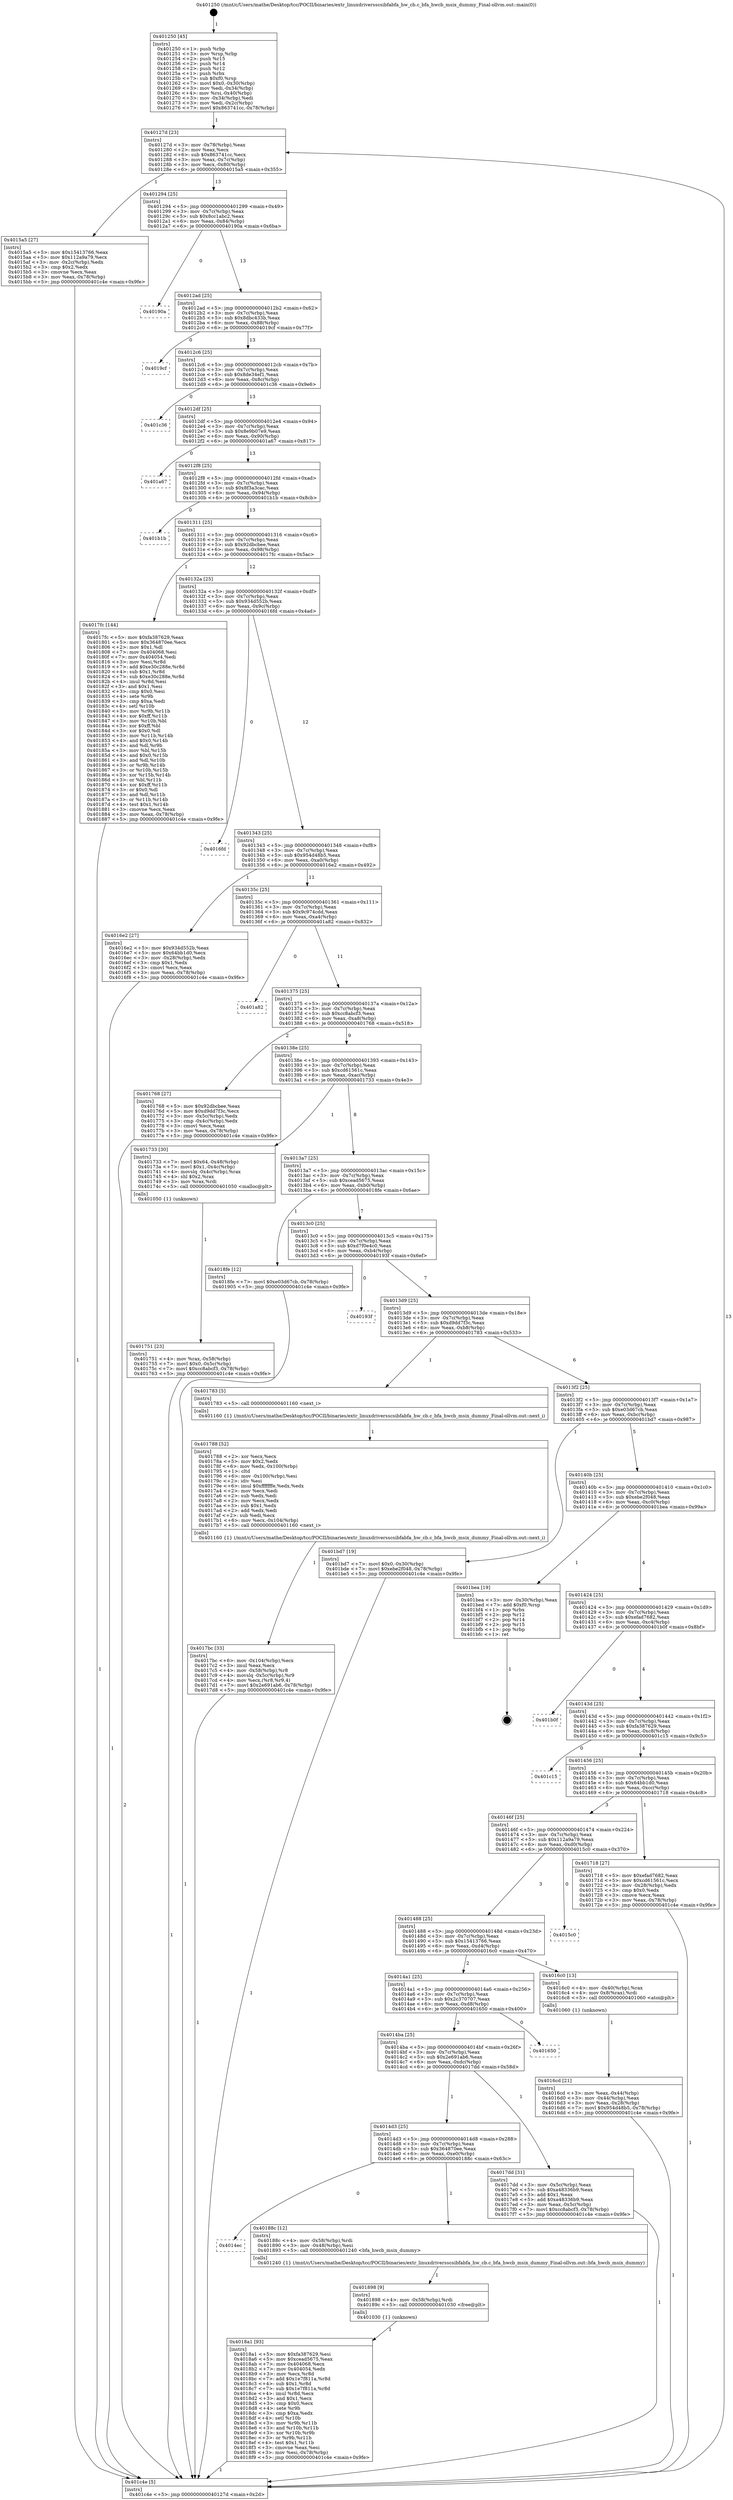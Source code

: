digraph "0x401250" {
  label = "0x401250 (/mnt/c/Users/mathe/Desktop/tcc/POCII/binaries/extr_linuxdriversscsibfabfa_hw_cb.c_bfa_hwcb_msix_dummy_Final-ollvm.out::main(0))"
  labelloc = "t"
  node[shape=record]

  Entry [label="",width=0.3,height=0.3,shape=circle,fillcolor=black,style=filled]
  "0x40127d" [label="{
     0x40127d [23]\l
     | [instrs]\l
     &nbsp;&nbsp;0x40127d \<+3\>: mov -0x78(%rbp),%eax\l
     &nbsp;&nbsp;0x401280 \<+2\>: mov %eax,%ecx\l
     &nbsp;&nbsp;0x401282 \<+6\>: sub $0x863741cc,%ecx\l
     &nbsp;&nbsp;0x401288 \<+3\>: mov %eax,-0x7c(%rbp)\l
     &nbsp;&nbsp;0x40128b \<+3\>: mov %ecx,-0x80(%rbp)\l
     &nbsp;&nbsp;0x40128e \<+6\>: je 00000000004015a5 \<main+0x355\>\l
  }"]
  "0x4015a5" [label="{
     0x4015a5 [27]\l
     | [instrs]\l
     &nbsp;&nbsp;0x4015a5 \<+5\>: mov $0x15413766,%eax\l
     &nbsp;&nbsp;0x4015aa \<+5\>: mov $0x112a9a79,%ecx\l
     &nbsp;&nbsp;0x4015af \<+3\>: mov -0x2c(%rbp),%edx\l
     &nbsp;&nbsp;0x4015b2 \<+3\>: cmp $0x2,%edx\l
     &nbsp;&nbsp;0x4015b5 \<+3\>: cmovne %ecx,%eax\l
     &nbsp;&nbsp;0x4015b8 \<+3\>: mov %eax,-0x78(%rbp)\l
     &nbsp;&nbsp;0x4015bb \<+5\>: jmp 0000000000401c4e \<main+0x9fe\>\l
  }"]
  "0x401294" [label="{
     0x401294 [25]\l
     | [instrs]\l
     &nbsp;&nbsp;0x401294 \<+5\>: jmp 0000000000401299 \<main+0x49\>\l
     &nbsp;&nbsp;0x401299 \<+3\>: mov -0x7c(%rbp),%eax\l
     &nbsp;&nbsp;0x40129c \<+5\>: sub $0x8cc1abc2,%eax\l
     &nbsp;&nbsp;0x4012a1 \<+6\>: mov %eax,-0x84(%rbp)\l
     &nbsp;&nbsp;0x4012a7 \<+6\>: je 000000000040190a \<main+0x6ba\>\l
  }"]
  "0x401c4e" [label="{
     0x401c4e [5]\l
     | [instrs]\l
     &nbsp;&nbsp;0x401c4e \<+5\>: jmp 000000000040127d \<main+0x2d\>\l
  }"]
  "0x401250" [label="{
     0x401250 [45]\l
     | [instrs]\l
     &nbsp;&nbsp;0x401250 \<+1\>: push %rbp\l
     &nbsp;&nbsp;0x401251 \<+3\>: mov %rsp,%rbp\l
     &nbsp;&nbsp;0x401254 \<+2\>: push %r15\l
     &nbsp;&nbsp;0x401256 \<+2\>: push %r14\l
     &nbsp;&nbsp;0x401258 \<+2\>: push %r12\l
     &nbsp;&nbsp;0x40125a \<+1\>: push %rbx\l
     &nbsp;&nbsp;0x40125b \<+7\>: sub $0xf0,%rsp\l
     &nbsp;&nbsp;0x401262 \<+7\>: movl $0x0,-0x30(%rbp)\l
     &nbsp;&nbsp;0x401269 \<+3\>: mov %edi,-0x34(%rbp)\l
     &nbsp;&nbsp;0x40126c \<+4\>: mov %rsi,-0x40(%rbp)\l
     &nbsp;&nbsp;0x401270 \<+3\>: mov -0x34(%rbp),%edi\l
     &nbsp;&nbsp;0x401273 \<+3\>: mov %edi,-0x2c(%rbp)\l
     &nbsp;&nbsp;0x401276 \<+7\>: movl $0x863741cc,-0x78(%rbp)\l
  }"]
  Exit [label="",width=0.3,height=0.3,shape=circle,fillcolor=black,style=filled,peripheries=2]
  "0x40190a" [label="{
     0x40190a\l
  }", style=dashed]
  "0x4012ad" [label="{
     0x4012ad [25]\l
     | [instrs]\l
     &nbsp;&nbsp;0x4012ad \<+5\>: jmp 00000000004012b2 \<main+0x62\>\l
     &nbsp;&nbsp;0x4012b2 \<+3\>: mov -0x7c(%rbp),%eax\l
     &nbsp;&nbsp;0x4012b5 \<+5\>: sub $0x8dbc433b,%eax\l
     &nbsp;&nbsp;0x4012ba \<+6\>: mov %eax,-0x88(%rbp)\l
     &nbsp;&nbsp;0x4012c0 \<+6\>: je 00000000004019cf \<main+0x77f\>\l
  }"]
  "0x4018a1" [label="{
     0x4018a1 [93]\l
     | [instrs]\l
     &nbsp;&nbsp;0x4018a1 \<+5\>: mov $0xfa387629,%esi\l
     &nbsp;&nbsp;0x4018a6 \<+5\>: mov $0xcead5675,%eax\l
     &nbsp;&nbsp;0x4018ab \<+7\>: mov 0x404068,%ecx\l
     &nbsp;&nbsp;0x4018b2 \<+7\>: mov 0x404054,%edx\l
     &nbsp;&nbsp;0x4018b9 \<+3\>: mov %ecx,%r8d\l
     &nbsp;&nbsp;0x4018bc \<+7\>: add $0x1e7f811a,%r8d\l
     &nbsp;&nbsp;0x4018c3 \<+4\>: sub $0x1,%r8d\l
     &nbsp;&nbsp;0x4018c7 \<+7\>: sub $0x1e7f811a,%r8d\l
     &nbsp;&nbsp;0x4018ce \<+4\>: imul %r8d,%ecx\l
     &nbsp;&nbsp;0x4018d2 \<+3\>: and $0x1,%ecx\l
     &nbsp;&nbsp;0x4018d5 \<+3\>: cmp $0x0,%ecx\l
     &nbsp;&nbsp;0x4018d8 \<+4\>: sete %r9b\l
     &nbsp;&nbsp;0x4018dc \<+3\>: cmp $0xa,%edx\l
     &nbsp;&nbsp;0x4018df \<+4\>: setl %r10b\l
     &nbsp;&nbsp;0x4018e3 \<+3\>: mov %r9b,%r11b\l
     &nbsp;&nbsp;0x4018e6 \<+3\>: and %r10b,%r11b\l
     &nbsp;&nbsp;0x4018e9 \<+3\>: xor %r10b,%r9b\l
     &nbsp;&nbsp;0x4018ec \<+3\>: or %r9b,%r11b\l
     &nbsp;&nbsp;0x4018ef \<+4\>: test $0x1,%r11b\l
     &nbsp;&nbsp;0x4018f3 \<+3\>: cmovne %eax,%esi\l
     &nbsp;&nbsp;0x4018f6 \<+3\>: mov %esi,-0x78(%rbp)\l
     &nbsp;&nbsp;0x4018f9 \<+5\>: jmp 0000000000401c4e \<main+0x9fe\>\l
  }"]
  "0x4019cf" [label="{
     0x4019cf\l
  }", style=dashed]
  "0x4012c6" [label="{
     0x4012c6 [25]\l
     | [instrs]\l
     &nbsp;&nbsp;0x4012c6 \<+5\>: jmp 00000000004012cb \<main+0x7b\>\l
     &nbsp;&nbsp;0x4012cb \<+3\>: mov -0x7c(%rbp),%eax\l
     &nbsp;&nbsp;0x4012ce \<+5\>: sub $0x8de34ef1,%eax\l
     &nbsp;&nbsp;0x4012d3 \<+6\>: mov %eax,-0x8c(%rbp)\l
     &nbsp;&nbsp;0x4012d9 \<+6\>: je 0000000000401c36 \<main+0x9e6\>\l
  }"]
  "0x401898" [label="{
     0x401898 [9]\l
     | [instrs]\l
     &nbsp;&nbsp;0x401898 \<+4\>: mov -0x58(%rbp),%rdi\l
     &nbsp;&nbsp;0x40189c \<+5\>: call 0000000000401030 \<free@plt\>\l
     | [calls]\l
     &nbsp;&nbsp;0x401030 \{1\} (unknown)\l
  }"]
  "0x401c36" [label="{
     0x401c36\l
  }", style=dashed]
  "0x4012df" [label="{
     0x4012df [25]\l
     | [instrs]\l
     &nbsp;&nbsp;0x4012df \<+5\>: jmp 00000000004012e4 \<main+0x94\>\l
     &nbsp;&nbsp;0x4012e4 \<+3\>: mov -0x7c(%rbp),%eax\l
     &nbsp;&nbsp;0x4012e7 \<+5\>: sub $0x8e9b07e9,%eax\l
     &nbsp;&nbsp;0x4012ec \<+6\>: mov %eax,-0x90(%rbp)\l
     &nbsp;&nbsp;0x4012f2 \<+6\>: je 0000000000401a67 \<main+0x817\>\l
  }"]
  "0x4014ec" [label="{
     0x4014ec\l
  }", style=dashed]
  "0x401a67" [label="{
     0x401a67\l
  }", style=dashed]
  "0x4012f8" [label="{
     0x4012f8 [25]\l
     | [instrs]\l
     &nbsp;&nbsp;0x4012f8 \<+5\>: jmp 00000000004012fd \<main+0xad\>\l
     &nbsp;&nbsp;0x4012fd \<+3\>: mov -0x7c(%rbp),%eax\l
     &nbsp;&nbsp;0x401300 \<+5\>: sub $0x8f3a3cac,%eax\l
     &nbsp;&nbsp;0x401305 \<+6\>: mov %eax,-0x94(%rbp)\l
     &nbsp;&nbsp;0x40130b \<+6\>: je 0000000000401b1b \<main+0x8cb\>\l
  }"]
  "0x40188c" [label="{
     0x40188c [12]\l
     | [instrs]\l
     &nbsp;&nbsp;0x40188c \<+4\>: mov -0x58(%rbp),%rdi\l
     &nbsp;&nbsp;0x401890 \<+3\>: mov -0x48(%rbp),%esi\l
     &nbsp;&nbsp;0x401893 \<+5\>: call 0000000000401240 \<bfa_hwcb_msix_dummy\>\l
     | [calls]\l
     &nbsp;&nbsp;0x401240 \{1\} (/mnt/c/Users/mathe/Desktop/tcc/POCII/binaries/extr_linuxdriversscsibfabfa_hw_cb.c_bfa_hwcb_msix_dummy_Final-ollvm.out::bfa_hwcb_msix_dummy)\l
  }"]
  "0x401b1b" [label="{
     0x401b1b\l
  }", style=dashed]
  "0x401311" [label="{
     0x401311 [25]\l
     | [instrs]\l
     &nbsp;&nbsp;0x401311 \<+5\>: jmp 0000000000401316 \<main+0xc6\>\l
     &nbsp;&nbsp;0x401316 \<+3\>: mov -0x7c(%rbp),%eax\l
     &nbsp;&nbsp;0x401319 \<+5\>: sub $0x92dbcbee,%eax\l
     &nbsp;&nbsp;0x40131e \<+6\>: mov %eax,-0x98(%rbp)\l
     &nbsp;&nbsp;0x401324 \<+6\>: je 00000000004017fc \<main+0x5ac\>\l
  }"]
  "0x4014d3" [label="{
     0x4014d3 [25]\l
     | [instrs]\l
     &nbsp;&nbsp;0x4014d3 \<+5\>: jmp 00000000004014d8 \<main+0x288\>\l
     &nbsp;&nbsp;0x4014d8 \<+3\>: mov -0x7c(%rbp),%eax\l
     &nbsp;&nbsp;0x4014db \<+5\>: sub $0x364870ee,%eax\l
     &nbsp;&nbsp;0x4014e0 \<+6\>: mov %eax,-0xe0(%rbp)\l
     &nbsp;&nbsp;0x4014e6 \<+6\>: je 000000000040188c \<main+0x63c\>\l
  }"]
  "0x4017fc" [label="{
     0x4017fc [144]\l
     | [instrs]\l
     &nbsp;&nbsp;0x4017fc \<+5\>: mov $0xfa387629,%eax\l
     &nbsp;&nbsp;0x401801 \<+5\>: mov $0x364870ee,%ecx\l
     &nbsp;&nbsp;0x401806 \<+2\>: mov $0x1,%dl\l
     &nbsp;&nbsp;0x401808 \<+7\>: mov 0x404068,%esi\l
     &nbsp;&nbsp;0x40180f \<+7\>: mov 0x404054,%edi\l
     &nbsp;&nbsp;0x401816 \<+3\>: mov %esi,%r8d\l
     &nbsp;&nbsp;0x401819 \<+7\>: add $0xe30c288e,%r8d\l
     &nbsp;&nbsp;0x401820 \<+4\>: sub $0x1,%r8d\l
     &nbsp;&nbsp;0x401824 \<+7\>: sub $0xe30c288e,%r8d\l
     &nbsp;&nbsp;0x40182b \<+4\>: imul %r8d,%esi\l
     &nbsp;&nbsp;0x40182f \<+3\>: and $0x1,%esi\l
     &nbsp;&nbsp;0x401832 \<+3\>: cmp $0x0,%esi\l
     &nbsp;&nbsp;0x401835 \<+4\>: sete %r9b\l
     &nbsp;&nbsp;0x401839 \<+3\>: cmp $0xa,%edi\l
     &nbsp;&nbsp;0x40183c \<+4\>: setl %r10b\l
     &nbsp;&nbsp;0x401840 \<+3\>: mov %r9b,%r11b\l
     &nbsp;&nbsp;0x401843 \<+4\>: xor $0xff,%r11b\l
     &nbsp;&nbsp;0x401847 \<+3\>: mov %r10b,%bl\l
     &nbsp;&nbsp;0x40184a \<+3\>: xor $0xff,%bl\l
     &nbsp;&nbsp;0x40184d \<+3\>: xor $0x0,%dl\l
     &nbsp;&nbsp;0x401850 \<+3\>: mov %r11b,%r14b\l
     &nbsp;&nbsp;0x401853 \<+4\>: and $0x0,%r14b\l
     &nbsp;&nbsp;0x401857 \<+3\>: and %dl,%r9b\l
     &nbsp;&nbsp;0x40185a \<+3\>: mov %bl,%r15b\l
     &nbsp;&nbsp;0x40185d \<+4\>: and $0x0,%r15b\l
     &nbsp;&nbsp;0x401861 \<+3\>: and %dl,%r10b\l
     &nbsp;&nbsp;0x401864 \<+3\>: or %r9b,%r14b\l
     &nbsp;&nbsp;0x401867 \<+3\>: or %r10b,%r15b\l
     &nbsp;&nbsp;0x40186a \<+3\>: xor %r15b,%r14b\l
     &nbsp;&nbsp;0x40186d \<+3\>: or %bl,%r11b\l
     &nbsp;&nbsp;0x401870 \<+4\>: xor $0xff,%r11b\l
     &nbsp;&nbsp;0x401874 \<+3\>: or $0x0,%dl\l
     &nbsp;&nbsp;0x401877 \<+3\>: and %dl,%r11b\l
     &nbsp;&nbsp;0x40187a \<+3\>: or %r11b,%r14b\l
     &nbsp;&nbsp;0x40187d \<+4\>: test $0x1,%r14b\l
     &nbsp;&nbsp;0x401881 \<+3\>: cmovne %ecx,%eax\l
     &nbsp;&nbsp;0x401884 \<+3\>: mov %eax,-0x78(%rbp)\l
     &nbsp;&nbsp;0x401887 \<+5\>: jmp 0000000000401c4e \<main+0x9fe\>\l
  }"]
  "0x40132a" [label="{
     0x40132a [25]\l
     | [instrs]\l
     &nbsp;&nbsp;0x40132a \<+5\>: jmp 000000000040132f \<main+0xdf\>\l
     &nbsp;&nbsp;0x40132f \<+3\>: mov -0x7c(%rbp),%eax\l
     &nbsp;&nbsp;0x401332 \<+5\>: sub $0x934d552b,%eax\l
     &nbsp;&nbsp;0x401337 \<+6\>: mov %eax,-0x9c(%rbp)\l
     &nbsp;&nbsp;0x40133d \<+6\>: je 00000000004016fd \<main+0x4ad\>\l
  }"]
  "0x4017dd" [label="{
     0x4017dd [31]\l
     | [instrs]\l
     &nbsp;&nbsp;0x4017dd \<+3\>: mov -0x5c(%rbp),%eax\l
     &nbsp;&nbsp;0x4017e0 \<+5\>: sub $0xa48336b9,%eax\l
     &nbsp;&nbsp;0x4017e5 \<+3\>: add $0x1,%eax\l
     &nbsp;&nbsp;0x4017e8 \<+5\>: add $0xa48336b9,%eax\l
     &nbsp;&nbsp;0x4017ed \<+3\>: mov %eax,-0x5c(%rbp)\l
     &nbsp;&nbsp;0x4017f0 \<+7\>: movl $0xcc8abcf3,-0x78(%rbp)\l
     &nbsp;&nbsp;0x4017f7 \<+5\>: jmp 0000000000401c4e \<main+0x9fe\>\l
  }"]
  "0x4016fd" [label="{
     0x4016fd\l
  }", style=dashed]
  "0x401343" [label="{
     0x401343 [25]\l
     | [instrs]\l
     &nbsp;&nbsp;0x401343 \<+5\>: jmp 0000000000401348 \<main+0xf8\>\l
     &nbsp;&nbsp;0x401348 \<+3\>: mov -0x7c(%rbp),%eax\l
     &nbsp;&nbsp;0x40134b \<+5\>: sub $0x954d48b5,%eax\l
     &nbsp;&nbsp;0x401350 \<+6\>: mov %eax,-0xa0(%rbp)\l
     &nbsp;&nbsp;0x401356 \<+6\>: je 00000000004016e2 \<main+0x492\>\l
  }"]
  "0x4014ba" [label="{
     0x4014ba [25]\l
     | [instrs]\l
     &nbsp;&nbsp;0x4014ba \<+5\>: jmp 00000000004014bf \<main+0x26f\>\l
     &nbsp;&nbsp;0x4014bf \<+3\>: mov -0x7c(%rbp),%eax\l
     &nbsp;&nbsp;0x4014c2 \<+5\>: sub $0x2e691ab6,%eax\l
     &nbsp;&nbsp;0x4014c7 \<+6\>: mov %eax,-0xdc(%rbp)\l
     &nbsp;&nbsp;0x4014cd \<+6\>: je 00000000004017dd \<main+0x58d\>\l
  }"]
  "0x4016e2" [label="{
     0x4016e2 [27]\l
     | [instrs]\l
     &nbsp;&nbsp;0x4016e2 \<+5\>: mov $0x934d552b,%eax\l
     &nbsp;&nbsp;0x4016e7 \<+5\>: mov $0x64bb1d0,%ecx\l
     &nbsp;&nbsp;0x4016ec \<+3\>: mov -0x28(%rbp),%edx\l
     &nbsp;&nbsp;0x4016ef \<+3\>: cmp $0x1,%edx\l
     &nbsp;&nbsp;0x4016f2 \<+3\>: cmovl %ecx,%eax\l
     &nbsp;&nbsp;0x4016f5 \<+3\>: mov %eax,-0x78(%rbp)\l
     &nbsp;&nbsp;0x4016f8 \<+5\>: jmp 0000000000401c4e \<main+0x9fe\>\l
  }"]
  "0x40135c" [label="{
     0x40135c [25]\l
     | [instrs]\l
     &nbsp;&nbsp;0x40135c \<+5\>: jmp 0000000000401361 \<main+0x111\>\l
     &nbsp;&nbsp;0x401361 \<+3\>: mov -0x7c(%rbp),%eax\l
     &nbsp;&nbsp;0x401364 \<+5\>: sub $0x9c974cdd,%eax\l
     &nbsp;&nbsp;0x401369 \<+6\>: mov %eax,-0xa4(%rbp)\l
     &nbsp;&nbsp;0x40136f \<+6\>: je 0000000000401a82 \<main+0x832\>\l
  }"]
  "0x401650" [label="{
     0x401650\l
  }", style=dashed]
  "0x401a82" [label="{
     0x401a82\l
  }", style=dashed]
  "0x401375" [label="{
     0x401375 [25]\l
     | [instrs]\l
     &nbsp;&nbsp;0x401375 \<+5\>: jmp 000000000040137a \<main+0x12a\>\l
     &nbsp;&nbsp;0x40137a \<+3\>: mov -0x7c(%rbp),%eax\l
     &nbsp;&nbsp;0x40137d \<+5\>: sub $0xcc8abcf3,%eax\l
     &nbsp;&nbsp;0x401382 \<+6\>: mov %eax,-0xa8(%rbp)\l
     &nbsp;&nbsp;0x401388 \<+6\>: je 0000000000401768 \<main+0x518\>\l
  }"]
  "0x4017bc" [label="{
     0x4017bc [33]\l
     | [instrs]\l
     &nbsp;&nbsp;0x4017bc \<+6\>: mov -0x104(%rbp),%ecx\l
     &nbsp;&nbsp;0x4017c2 \<+3\>: imul %eax,%ecx\l
     &nbsp;&nbsp;0x4017c5 \<+4\>: mov -0x58(%rbp),%r8\l
     &nbsp;&nbsp;0x4017c9 \<+4\>: movslq -0x5c(%rbp),%r9\l
     &nbsp;&nbsp;0x4017cd \<+4\>: mov %ecx,(%r8,%r9,4)\l
     &nbsp;&nbsp;0x4017d1 \<+7\>: movl $0x2e691ab6,-0x78(%rbp)\l
     &nbsp;&nbsp;0x4017d8 \<+5\>: jmp 0000000000401c4e \<main+0x9fe\>\l
  }"]
  "0x401768" [label="{
     0x401768 [27]\l
     | [instrs]\l
     &nbsp;&nbsp;0x401768 \<+5\>: mov $0x92dbcbee,%eax\l
     &nbsp;&nbsp;0x40176d \<+5\>: mov $0xd9dd7f3c,%ecx\l
     &nbsp;&nbsp;0x401772 \<+3\>: mov -0x5c(%rbp),%edx\l
     &nbsp;&nbsp;0x401775 \<+3\>: cmp -0x4c(%rbp),%edx\l
     &nbsp;&nbsp;0x401778 \<+3\>: cmovl %ecx,%eax\l
     &nbsp;&nbsp;0x40177b \<+3\>: mov %eax,-0x78(%rbp)\l
     &nbsp;&nbsp;0x40177e \<+5\>: jmp 0000000000401c4e \<main+0x9fe\>\l
  }"]
  "0x40138e" [label="{
     0x40138e [25]\l
     | [instrs]\l
     &nbsp;&nbsp;0x40138e \<+5\>: jmp 0000000000401393 \<main+0x143\>\l
     &nbsp;&nbsp;0x401393 \<+3\>: mov -0x7c(%rbp),%eax\l
     &nbsp;&nbsp;0x401396 \<+5\>: sub $0xcd61561c,%eax\l
     &nbsp;&nbsp;0x40139b \<+6\>: mov %eax,-0xac(%rbp)\l
     &nbsp;&nbsp;0x4013a1 \<+6\>: je 0000000000401733 \<main+0x4e3\>\l
  }"]
  "0x401788" [label="{
     0x401788 [52]\l
     | [instrs]\l
     &nbsp;&nbsp;0x401788 \<+2\>: xor %ecx,%ecx\l
     &nbsp;&nbsp;0x40178a \<+5\>: mov $0x2,%edx\l
     &nbsp;&nbsp;0x40178f \<+6\>: mov %edx,-0x100(%rbp)\l
     &nbsp;&nbsp;0x401795 \<+1\>: cltd\l
     &nbsp;&nbsp;0x401796 \<+6\>: mov -0x100(%rbp),%esi\l
     &nbsp;&nbsp;0x40179c \<+2\>: idiv %esi\l
     &nbsp;&nbsp;0x40179e \<+6\>: imul $0xfffffffe,%edx,%edx\l
     &nbsp;&nbsp;0x4017a4 \<+2\>: mov %ecx,%edi\l
     &nbsp;&nbsp;0x4017a6 \<+2\>: sub %edx,%edi\l
     &nbsp;&nbsp;0x4017a8 \<+2\>: mov %ecx,%edx\l
     &nbsp;&nbsp;0x4017aa \<+3\>: sub $0x1,%edx\l
     &nbsp;&nbsp;0x4017ad \<+2\>: add %edx,%edi\l
     &nbsp;&nbsp;0x4017af \<+2\>: sub %edi,%ecx\l
     &nbsp;&nbsp;0x4017b1 \<+6\>: mov %ecx,-0x104(%rbp)\l
     &nbsp;&nbsp;0x4017b7 \<+5\>: call 0000000000401160 \<next_i\>\l
     | [calls]\l
     &nbsp;&nbsp;0x401160 \{1\} (/mnt/c/Users/mathe/Desktop/tcc/POCII/binaries/extr_linuxdriversscsibfabfa_hw_cb.c_bfa_hwcb_msix_dummy_Final-ollvm.out::next_i)\l
  }"]
  "0x401733" [label="{
     0x401733 [30]\l
     | [instrs]\l
     &nbsp;&nbsp;0x401733 \<+7\>: movl $0x64,-0x48(%rbp)\l
     &nbsp;&nbsp;0x40173a \<+7\>: movl $0x1,-0x4c(%rbp)\l
     &nbsp;&nbsp;0x401741 \<+4\>: movslq -0x4c(%rbp),%rax\l
     &nbsp;&nbsp;0x401745 \<+4\>: shl $0x2,%rax\l
     &nbsp;&nbsp;0x401749 \<+3\>: mov %rax,%rdi\l
     &nbsp;&nbsp;0x40174c \<+5\>: call 0000000000401050 \<malloc@plt\>\l
     | [calls]\l
     &nbsp;&nbsp;0x401050 \{1\} (unknown)\l
  }"]
  "0x4013a7" [label="{
     0x4013a7 [25]\l
     | [instrs]\l
     &nbsp;&nbsp;0x4013a7 \<+5\>: jmp 00000000004013ac \<main+0x15c\>\l
     &nbsp;&nbsp;0x4013ac \<+3\>: mov -0x7c(%rbp),%eax\l
     &nbsp;&nbsp;0x4013af \<+5\>: sub $0xcead5675,%eax\l
     &nbsp;&nbsp;0x4013b4 \<+6\>: mov %eax,-0xb0(%rbp)\l
     &nbsp;&nbsp;0x4013ba \<+6\>: je 00000000004018fe \<main+0x6ae\>\l
  }"]
  "0x401751" [label="{
     0x401751 [23]\l
     | [instrs]\l
     &nbsp;&nbsp;0x401751 \<+4\>: mov %rax,-0x58(%rbp)\l
     &nbsp;&nbsp;0x401755 \<+7\>: movl $0x0,-0x5c(%rbp)\l
     &nbsp;&nbsp;0x40175c \<+7\>: movl $0xcc8abcf3,-0x78(%rbp)\l
     &nbsp;&nbsp;0x401763 \<+5\>: jmp 0000000000401c4e \<main+0x9fe\>\l
  }"]
  "0x4018fe" [label="{
     0x4018fe [12]\l
     | [instrs]\l
     &nbsp;&nbsp;0x4018fe \<+7\>: movl $0xe03d67cb,-0x78(%rbp)\l
     &nbsp;&nbsp;0x401905 \<+5\>: jmp 0000000000401c4e \<main+0x9fe\>\l
  }"]
  "0x4013c0" [label="{
     0x4013c0 [25]\l
     | [instrs]\l
     &nbsp;&nbsp;0x4013c0 \<+5\>: jmp 00000000004013c5 \<main+0x175\>\l
     &nbsp;&nbsp;0x4013c5 \<+3\>: mov -0x7c(%rbp),%eax\l
     &nbsp;&nbsp;0x4013c8 \<+5\>: sub $0xd7f0e4c0,%eax\l
     &nbsp;&nbsp;0x4013cd \<+6\>: mov %eax,-0xb4(%rbp)\l
     &nbsp;&nbsp;0x4013d3 \<+6\>: je 000000000040193f \<main+0x6ef\>\l
  }"]
  "0x4016cd" [label="{
     0x4016cd [21]\l
     | [instrs]\l
     &nbsp;&nbsp;0x4016cd \<+3\>: mov %eax,-0x44(%rbp)\l
     &nbsp;&nbsp;0x4016d0 \<+3\>: mov -0x44(%rbp),%eax\l
     &nbsp;&nbsp;0x4016d3 \<+3\>: mov %eax,-0x28(%rbp)\l
     &nbsp;&nbsp;0x4016d6 \<+7\>: movl $0x954d48b5,-0x78(%rbp)\l
     &nbsp;&nbsp;0x4016dd \<+5\>: jmp 0000000000401c4e \<main+0x9fe\>\l
  }"]
  "0x40193f" [label="{
     0x40193f\l
  }", style=dashed]
  "0x4013d9" [label="{
     0x4013d9 [25]\l
     | [instrs]\l
     &nbsp;&nbsp;0x4013d9 \<+5\>: jmp 00000000004013de \<main+0x18e\>\l
     &nbsp;&nbsp;0x4013de \<+3\>: mov -0x7c(%rbp),%eax\l
     &nbsp;&nbsp;0x4013e1 \<+5\>: sub $0xd9dd7f3c,%eax\l
     &nbsp;&nbsp;0x4013e6 \<+6\>: mov %eax,-0xb8(%rbp)\l
     &nbsp;&nbsp;0x4013ec \<+6\>: je 0000000000401783 \<main+0x533\>\l
  }"]
  "0x4014a1" [label="{
     0x4014a1 [25]\l
     | [instrs]\l
     &nbsp;&nbsp;0x4014a1 \<+5\>: jmp 00000000004014a6 \<main+0x256\>\l
     &nbsp;&nbsp;0x4014a6 \<+3\>: mov -0x7c(%rbp),%eax\l
     &nbsp;&nbsp;0x4014a9 \<+5\>: sub $0x2c370707,%eax\l
     &nbsp;&nbsp;0x4014ae \<+6\>: mov %eax,-0xd8(%rbp)\l
     &nbsp;&nbsp;0x4014b4 \<+6\>: je 0000000000401650 \<main+0x400\>\l
  }"]
  "0x401783" [label="{
     0x401783 [5]\l
     | [instrs]\l
     &nbsp;&nbsp;0x401783 \<+5\>: call 0000000000401160 \<next_i\>\l
     | [calls]\l
     &nbsp;&nbsp;0x401160 \{1\} (/mnt/c/Users/mathe/Desktop/tcc/POCII/binaries/extr_linuxdriversscsibfabfa_hw_cb.c_bfa_hwcb_msix_dummy_Final-ollvm.out::next_i)\l
  }"]
  "0x4013f2" [label="{
     0x4013f2 [25]\l
     | [instrs]\l
     &nbsp;&nbsp;0x4013f2 \<+5\>: jmp 00000000004013f7 \<main+0x1a7\>\l
     &nbsp;&nbsp;0x4013f7 \<+3\>: mov -0x7c(%rbp),%eax\l
     &nbsp;&nbsp;0x4013fa \<+5\>: sub $0xe03d67cb,%eax\l
     &nbsp;&nbsp;0x4013ff \<+6\>: mov %eax,-0xbc(%rbp)\l
     &nbsp;&nbsp;0x401405 \<+6\>: je 0000000000401bd7 \<main+0x987\>\l
  }"]
  "0x4016c0" [label="{
     0x4016c0 [13]\l
     | [instrs]\l
     &nbsp;&nbsp;0x4016c0 \<+4\>: mov -0x40(%rbp),%rax\l
     &nbsp;&nbsp;0x4016c4 \<+4\>: mov 0x8(%rax),%rdi\l
     &nbsp;&nbsp;0x4016c8 \<+5\>: call 0000000000401060 \<atoi@plt\>\l
     | [calls]\l
     &nbsp;&nbsp;0x401060 \{1\} (unknown)\l
  }"]
  "0x401bd7" [label="{
     0x401bd7 [19]\l
     | [instrs]\l
     &nbsp;&nbsp;0x401bd7 \<+7\>: movl $0x0,-0x30(%rbp)\l
     &nbsp;&nbsp;0x401bde \<+7\>: movl $0xebe2f048,-0x78(%rbp)\l
     &nbsp;&nbsp;0x401be5 \<+5\>: jmp 0000000000401c4e \<main+0x9fe\>\l
  }"]
  "0x40140b" [label="{
     0x40140b [25]\l
     | [instrs]\l
     &nbsp;&nbsp;0x40140b \<+5\>: jmp 0000000000401410 \<main+0x1c0\>\l
     &nbsp;&nbsp;0x401410 \<+3\>: mov -0x7c(%rbp),%eax\l
     &nbsp;&nbsp;0x401413 \<+5\>: sub $0xebe2f048,%eax\l
     &nbsp;&nbsp;0x401418 \<+6\>: mov %eax,-0xc0(%rbp)\l
     &nbsp;&nbsp;0x40141e \<+6\>: je 0000000000401bea \<main+0x99a\>\l
  }"]
  "0x401488" [label="{
     0x401488 [25]\l
     | [instrs]\l
     &nbsp;&nbsp;0x401488 \<+5\>: jmp 000000000040148d \<main+0x23d\>\l
     &nbsp;&nbsp;0x40148d \<+3\>: mov -0x7c(%rbp),%eax\l
     &nbsp;&nbsp;0x401490 \<+5\>: sub $0x15413766,%eax\l
     &nbsp;&nbsp;0x401495 \<+6\>: mov %eax,-0xd4(%rbp)\l
     &nbsp;&nbsp;0x40149b \<+6\>: je 00000000004016c0 \<main+0x470\>\l
  }"]
  "0x401bea" [label="{
     0x401bea [19]\l
     | [instrs]\l
     &nbsp;&nbsp;0x401bea \<+3\>: mov -0x30(%rbp),%eax\l
     &nbsp;&nbsp;0x401bed \<+7\>: add $0xf0,%rsp\l
     &nbsp;&nbsp;0x401bf4 \<+1\>: pop %rbx\l
     &nbsp;&nbsp;0x401bf5 \<+2\>: pop %r12\l
     &nbsp;&nbsp;0x401bf7 \<+2\>: pop %r14\l
     &nbsp;&nbsp;0x401bf9 \<+2\>: pop %r15\l
     &nbsp;&nbsp;0x401bfb \<+1\>: pop %rbp\l
     &nbsp;&nbsp;0x401bfc \<+1\>: ret\l
  }"]
  "0x401424" [label="{
     0x401424 [25]\l
     | [instrs]\l
     &nbsp;&nbsp;0x401424 \<+5\>: jmp 0000000000401429 \<main+0x1d9\>\l
     &nbsp;&nbsp;0x401429 \<+3\>: mov -0x7c(%rbp),%eax\l
     &nbsp;&nbsp;0x40142c \<+5\>: sub $0xefad7682,%eax\l
     &nbsp;&nbsp;0x401431 \<+6\>: mov %eax,-0xc4(%rbp)\l
     &nbsp;&nbsp;0x401437 \<+6\>: je 0000000000401b0f \<main+0x8bf\>\l
  }"]
  "0x4015c0" [label="{
     0x4015c0\l
  }", style=dashed]
  "0x401b0f" [label="{
     0x401b0f\l
  }", style=dashed]
  "0x40143d" [label="{
     0x40143d [25]\l
     | [instrs]\l
     &nbsp;&nbsp;0x40143d \<+5\>: jmp 0000000000401442 \<main+0x1f2\>\l
     &nbsp;&nbsp;0x401442 \<+3\>: mov -0x7c(%rbp),%eax\l
     &nbsp;&nbsp;0x401445 \<+5\>: sub $0xfa387629,%eax\l
     &nbsp;&nbsp;0x40144a \<+6\>: mov %eax,-0xc8(%rbp)\l
     &nbsp;&nbsp;0x401450 \<+6\>: je 0000000000401c15 \<main+0x9c5\>\l
  }"]
  "0x40146f" [label="{
     0x40146f [25]\l
     | [instrs]\l
     &nbsp;&nbsp;0x40146f \<+5\>: jmp 0000000000401474 \<main+0x224\>\l
     &nbsp;&nbsp;0x401474 \<+3\>: mov -0x7c(%rbp),%eax\l
     &nbsp;&nbsp;0x401477 \<+5\>: sub $0x112a9a79,%eax\l
     &nbsp;&nbsp;0x40147c \<+6\>: mov %eax,-0xd0(%rbp)\l
     &nbsp;&nbsp;0x401482 \<+6\>: je 00000000004015c0 \<main+0x370\>\l
  }"]
  "0x401c15" [label="{
     0x401c15\l
  }", style=dashed]
  "0x401456" [label="{
     0x401456 [25]\l
     | [instrs]\l
     &nbsp;&nbsp;0x401456 \<+5\>: jmp 000000000040145b \<main+0x20b\>\l
     &nbsp;&nbsp;0x40145b \<+3\>: mov -0x7c(%rbp),%eax\l
     &nbsp;&nbsp;0x40145e \<+5\>: sub $0x64bb1d0,%eax\l
     &nbsp;&nbsp;0x401463 \<+6\>: mov %eax,-0xcc(%rbp)\l
     &nbsp;&nbsp;0x401469 \<+6\>: je 0000000000401718 \<main+0x4c8\>\l
  }"]
  "0x401718" [label="{
     0x401718 [27]\l
     | [instrs]\l
     &nbsp;&nbsp;0x401718 \<+5\>: mov $0xefad7682,%eax\l
     &nbsp;&nbsp;0x40171d \<+5\>: mov $0xcd61561c,%ecx\l
     &nbsp;&nbsp;0x401722 \<+3\>: mov -0x28(%rbp),%edx\l
     &nbsp;&nbsp;0x401725 \<+3\>: cmp $0x0,%edx\l
     &nbsp;&nbsp;0x401728 \<+3\>: cmove %ecx,%eax\l
     &nbsp;&nbsp;0x40172b \<+3\>: mov %eax,-0x78(%rbp)\l
     &nbsp;&nbsp;0x40172e \<+5\>: jmp 0000000000401c4e \<main+0x9fe\>\l
  }"]
  Entry -> "0x401250" [label=" 1"]
  "0x40127d" -> "0x4015a5" [label=" 1"]
  "0x40127d" -> "0x401294" [label=" 13"]
  "0x4015a5" -> "0x401c4e" [label=" 1"]
  "0x401250" -> "0x40127d" [label=" 1"]
  "0x401c4e" -> "0x40127d" [label=" 13"]
  "0x401bea" -> Exit [label=" 1"]
  "0x401294" -> "0x40190a" [label=" 0"]
  "0x401294" -> "0x4012ad" [label=" 13"]
  "0x401bd7" -> "0x401c4e" [label=" 1"]
  "0x4012ad" -> "0x4019cf" [label=" 0"]
  "0x4012ad" -> "0x4012c6" [label=" 13"]
  "0x4018fe" -> "0x401c4e" [label=" 1"]
  "0x4012c6" -> "0x401c36" [label=" 0"]
  "0x4012c6" -> "0x4012df" [label=" 13"]
  "0x4018a1" -> "0x401c4e" [label=" 1"]
  "0x4012df" -> "0x401a67" [label=" 0"]
  "0x4012df" -> "0x4012f8" [label=" 13"]
  "0x401898" -> "0x4018a1" [label=" 1"]
  "0x4012f8" -> "0x401b1b" [label=" 0"]
  "0x4012f8" -> "0x401311" [label=" 13"]
  "0x40188c" -> "0x401898" [label=" 1"]
  "0x401311" -> "0x4017fc" [label=" 1"]
  "0x401311" -> "0x40132a" [label=" 12"]
  "0x4014d3" -> "0x40188c" [label=" 1"]
  "0x40132a" -> "0x4016fd" [label=" 0"]
  "0x40132a" -> "0x401343" [label=" 12"]
  "0x4014d3" -> "0x4014ec" [label=" 0"]
  "0x401343" -> "0x4016e2" [label=" 1"]
  "0x401343" -> "0x40135c" [label=" 11"]
  "0x4017dd" -> "0x401c4e" [label=" 1"]
  "0x40135c" -> "0x401a82" [label=" 0"]
  "0x40135c" -> "0x401375" [label=" 11"]
  "0x4014ba" -> "0x4014d3" [label=" 1"]
  "0x401375" -> "0x401768" [label=" 2"]
  "0x401375" -> "0x40138e" [label=" 9"]
  "0x4017fc" -> "0x401c4e" [label=" 1"]
  "0x40138e" -> "0x401733" [label=" 1"]
  "0x40138e" -> "0x4013a7" [label=" 8"]
  "0x4014a1" -> "0x4014ba" [label=" 2"]
  "0x4013a7" -> "0x4018fe" [label=" 1"]
  "0x4013a7" -> "0x4013c0" [label=" 7"]
  "0x4014a1" -> "0x401650" [label=" 0"]
  "0x4013c0" -> "0x40193f" [label=" 0"]
  "0x4013c0" -> "0x4013d9" [label=" 7"]
  "0x4014ba" -> "0x4017dd" [label=" 1"]
  "0x4013d9" -> "0x401783" [label=" 1"]
  "0x4013d9" -> "0x4013f2" [label=" 6"]
  "0x4017bc" -> "0x401c4e" [label=" 1"]
  "0x4013f2" -> "0x401bd7" [label=" 1"]
  "0x4013f2" -> "0x40140b" [label=" 5"]
  "0x401788" -> "0x4017bc" [label=" 1"]
  "0x40140b" -> "0x401bea" [label=" 1"]
  "0x40140b" -> "0x401424" [label=" 4"]
  "0x401768" -> "0x401c4e" [label=" 2"]
  "0x401424" -> "0x401b0f" [label=" 0"]
  "0x401424" -> "0x40143d" [label=" 4"]
  "0x401751" -> "0x401c4e" [label=" 1"]
  "0x40143d" -> "0x401c15" [label=" 0"]
  "0x40143d" -> "0x401456" [label=" 4"]
  "0x401718" -> "0x401c4e" [label=" 1"]
  "0x401456" -> "0x401718" [label=" 1"]
  "0x401456" -> "0x40146f" [label=" 3"]
  "0x401733" -> "0x401751" [label=" 1"]
  "0x40146f" -> "0x4015c0" [label=" 0"]
  "0x40146f" -> "0x401488" [label=" 3"]
  "0x401783" -> "0x401788" [label=" 1"]
  "0x401488" -> "0x4016c0" [label=" 1"]
  "0x401488" -> "0x4014a1" [label=" 2"]
  "0x4016c0" -> "0x4016cd" [label=" 1"]
  "0x4016cd" -> "0x401c4e" [label=" 1"]
  "0x4016e2" -> "0x401c4e" [label=" 1"]
}
